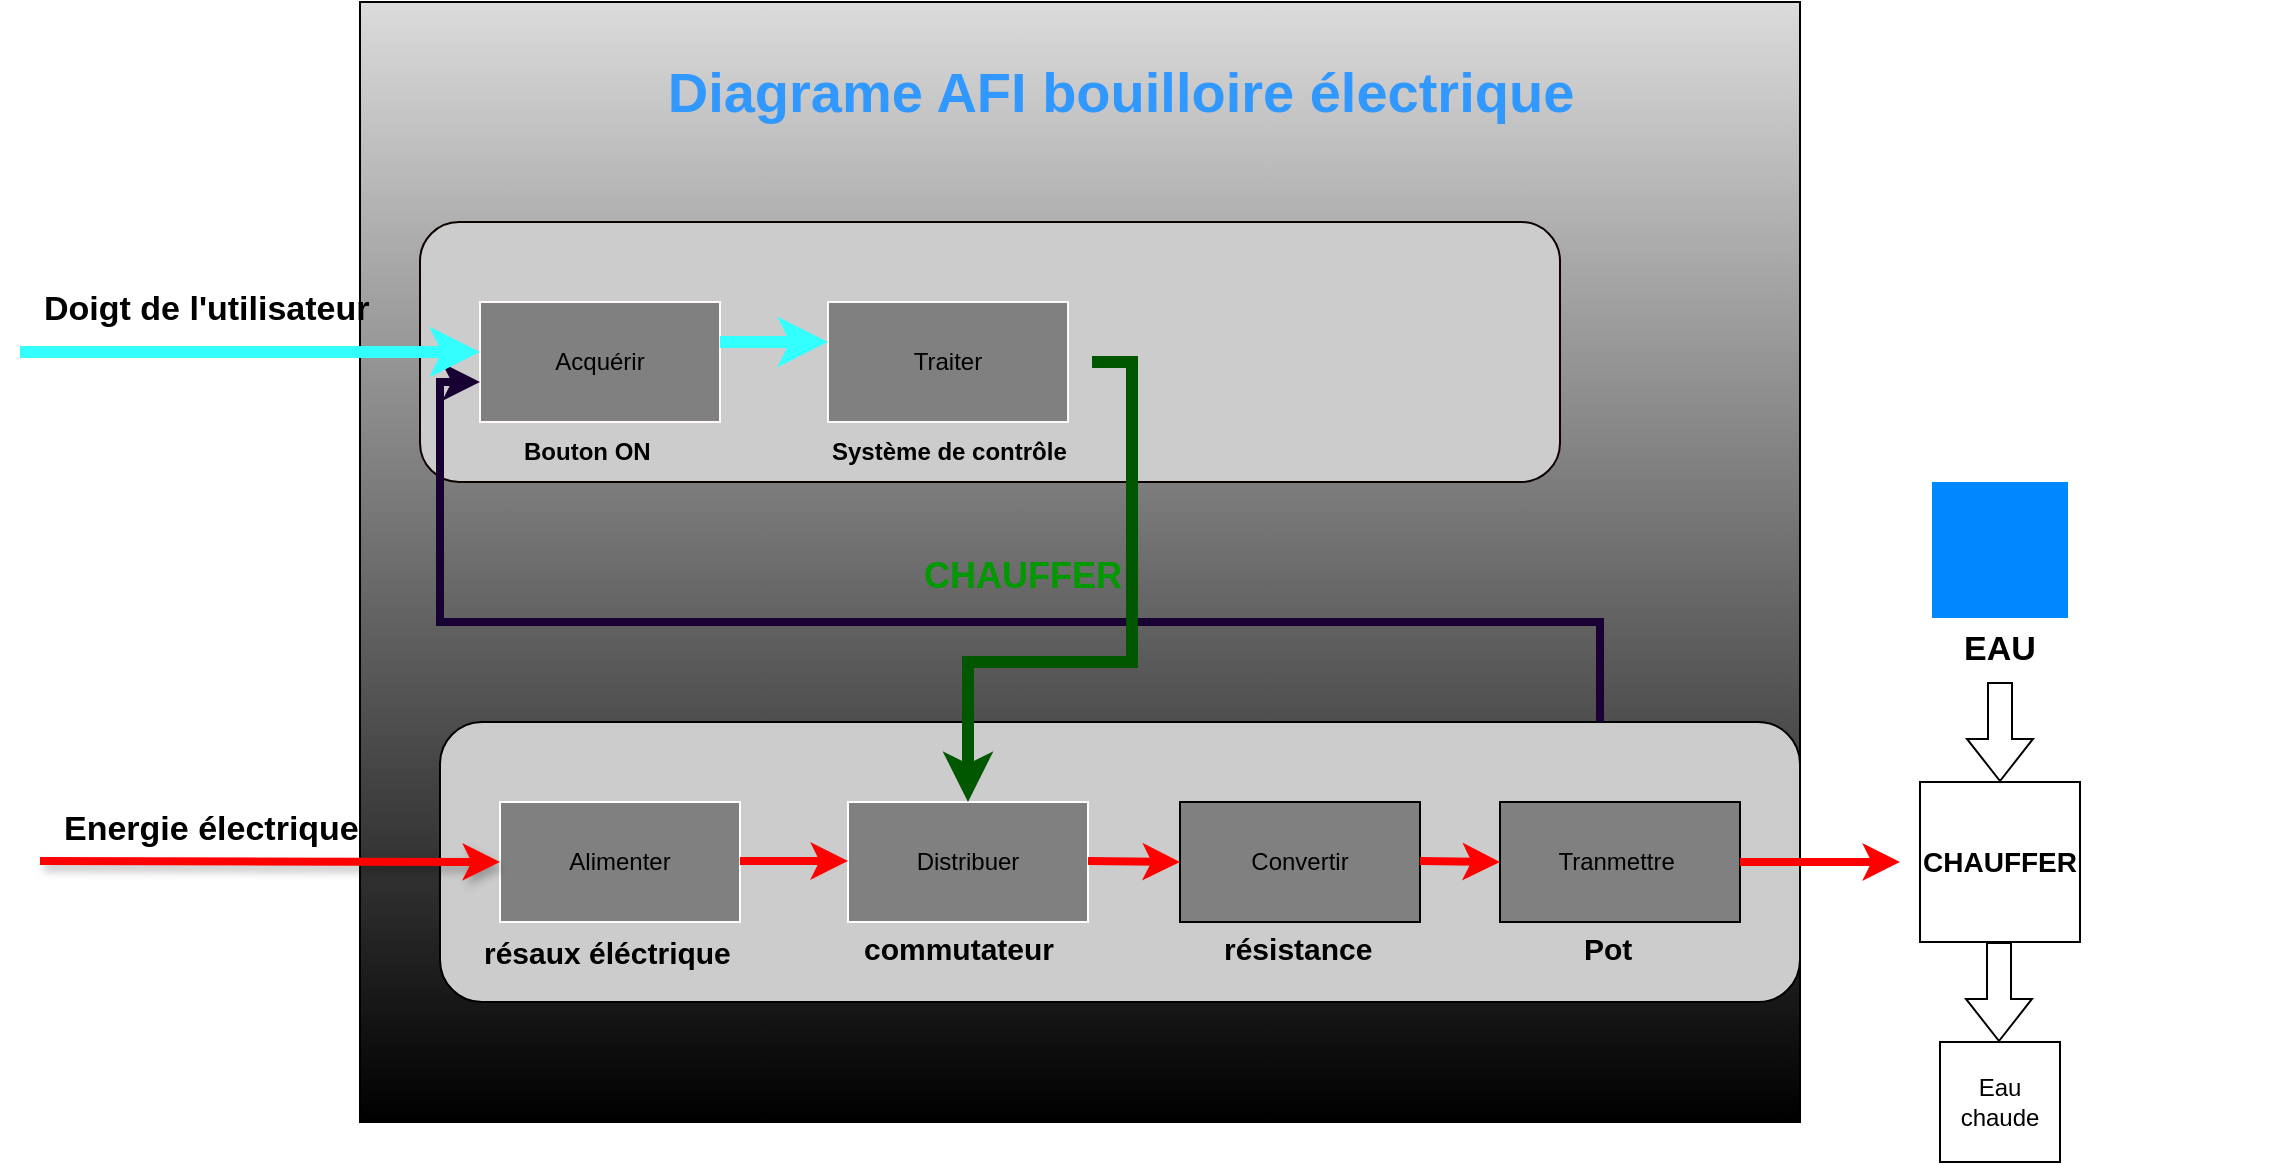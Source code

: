 <mxfile version="24.7.14">
  <diagram name="Page-1" id="cbpRBv9PyssolRI8pU4I">
    <mxGraphModel dx="2261" dy="792" grid="1" gridSize="10" guides="1" tooltips="1" connect="1" arrows="1" fold="1" page="1" pageScale="1" pageWidth="827" pageHeight="1169" math="0" shadow="0">
      <root>
        <mxCell id="0" />
        <mxCell id="1" parent="0" />
        <mxCell id="jnoNMknKNx9kA8rkDssw-40" value="" style="rounded=0;whiteSpace=wrap;html=1;fillColor=#DBDBDB;gradientColor=default;" parent="1" vertex="1">
          <mxGeometry x="60" y="360" width="720" height="560" as="geometry" />
        </mxCell>
        <mxCell id="jnoNMknKNx9kA8rkDssw-9" value="" style="rounded=1;whiteSpace=wrap;html=1;strokeColor=#0D0200;fillColor=#CCCCCC;" parent="1" vertex="1">
          <mxGeometry x="90" y="470" width="570" height="130" as="geometry" />
        </mxCell>
        <mxCell id="jnoNMknKNx9kA8rkDssw-10" value="" style="rounded=1;whiteSpace=wrap;html=1;fillColor=#CCCCCC;" parent="1" vertex="1">
          <mxGeometry x="100" y="720" width="680" height="140" as="geometry" />
        </mxCell>
        <mxCell id="jnoNMknKNx9kA8rkDssw-11" value="Acquérir" style="rounded=0;whiteSpace=wrap;html=1;strokeColor=#FFFAF7;fillColor=#808080;" parent="1" vertex="1">
          <mxGeometry x="120" y="510" width="120" height="60" as="geometry" />
        </mxCell>
        <mxCell id="jnoNMknKNx9kA8rkDssw-12" value="Traiter" style="rounded=0;whiteSpace=wrap;html=1;strokeColor=#FAFAFA;fillColor=#808080;" parent="1" vertex="1">
          <mxGeometry x="294" y="510" width="120" height="60" as="geometry" />
        </mxCell>
        <mxCell id="jnoNMknKNx9kA8rkDssw-14" value="" style="endArrow=classic;html=1;rounded=0;entryX=0;entryY=0.5;entryDx=0;entryDy=0;strokeColor=#33FFFF;strokeWidth=6;" parent="1" edge="1">
          <mxGeometry width="50" height="50" relative="1" as="geometry">
            <mxPoint x="240" y="530" as="sourcePoint" />
            <mxPoint x="294" y="530" as="targetPoint" />
          </mxGeometry>
        </mxCell>
        <mxCell id="jnoNMknKNx9kA8rkDssw-17" value="Alimenter" style="rounded=0;whiteSpace=wrap;html=1;fillColor=#808080;strokeColor=#FFFFFF;" parent="1" vertex="1">
          <mxGeometry x="130" y="760" width="120" height="60" as="geometry" />
        </mxCell>
        <mxCell id="jnoNMknKNx9kA8rkDssw-18" value="Distribuer" style="rounded=0;whiteSpace=wrap;html=1;fillColor=#808080;strokeColor=#FFFFFF;" parent="1" vertex="1">
          <mxGeometry x="304" y="760" width="120" height="60" as="geometry" />
        </mxCell>
        <mxCell id="jnoNMknKNx9kA8rkDssw-19" value="Convertir" style="rounded=0;whiteSpace=wrap;html=1;fillColor=#808080;" parent="1" vertex="1">
          <mxGeometry x="470" y="760" width="120" height="60" as="geometry" />
        </mxCell>
        <mxCell id="jnoNMknKNx9kA8rkDssw-20" value="Tranmettre&amp;nbsp;" style="rounded=0;whiteSpace=wrap;html=1;fillColor=#808080;" parent="1" vertex="1">
          <mxGeometry x="630" y="760" width="120" height="60" as="geometry" />
        </mxCell>
        <mxCell id="jnoNMknKNx9kA8rkDssw-21" value="" style="endArrow=classic;html=1;rounded=0;fillColor=#FF0000;strokeColor=#FF0000;shadow=1;entryX=0;entryY=0.5;entryDx=0;entryDy=0;strokeWidth=4;" parent="1" target="jnoNMknKNx9kA8rkDssw-17" edge="1">
          <mxGeometry width="50" height="50" relative="1" as="geometry">
            <mxPoint x="-100" y="789.5" as="sourcePoint" />
            <mxPoint x="110" y="789.5" as="targetPoint" />
          </mxGeometry>
        </mxCell>
        <mxCell id="jnoNMknKNx9kA8rkDssw-22" value="" style="endArrow=classic;html=1;rounded=0;entryX=0;entryY=0.5;entryDx=0;entryDy=0;strokeColor=#FF0000;strokeWidth=4;" parent="1" edge="1">
          <mxGeometry width="50" height="50" relative="1" as="geometry">
            <mxPoint x="250" y="789.5" as="sourcePoint" />
            <mxPoint x="304" y="789.5" as="targetPoint" />
          </mxGeometry>
        </mxCell>
        <mxCell id="jnoNMknKNx9kA8rkDssw-23" value="" style="endArrow=classic;html=1;rounded=0;strokeColor=#FF0000;strokeWidth=4;" parent="1" edge="1">
          <mxGeometry width="50" height="50" relative="1" as="geometry">
            <mxPoint x="424" y="789.5" as="sourcePoint" />
            <mxPoint x="470" y="790" as="targetPoint" />
          </mxGeometry>
        </mxCell>
        <mxCell id="jnoNMknKNx9kA8rkDssw-24" value="" style="endArrow=classic;html=1;rounded=0;entryX=0;entryY=0.5;entryDx=0;entryDy=0;strokeColor=#FF0000;strokeWidth=4;" parent="1" target="jnoNMknKNx9kA8rkDssw-20" edge="1">
          <mxGeometry width="50" height="50" relative="1" as="geometry">
            <mxPoint x="590" y="789.5" as="sourcePoint" />
            <mxPoint x="636" y="790" as="targetPoint" />
          </mxGeometry>
        </mxCell>
        <mxCell id="jnoNMknKNx9kA8rkDssw-25" value="" style="endArrow=classic;html=1;rounded=0;strokeColor=#FF0000;exitX=1;exitY=0.5;exitDx=0;exitDy=0;strokeWidth=4;" parent="1" source="jnoNMknKNx9kA8rkDssw-20" edge="1">
          <mxGeometry width="50" height="50" relative="1" as="geometry">
            <mxPoint x="600" y="799.5" as="sourcePoint" />
            <mxPoint x="830" y="790" as="targetPoint" />
          </mxGeometry>
        </mxCell>
        <mxCell id="jnoNMknKNx9kA8rkDssw-27" value="&lt;b&gt;&lt;font style=&quot;font-size: 14px;&quot;&gt;CHAUFFER&lt;/font&gt;&lt;/b&gt;" style="whiteSpace=wrap;html=1;aspect=fixed;" parent="1" vertex="1">
          <mxGeometry x="840" y="750" width="80" height="80" as="geometry" />
        </mxCell>
        <mxCell id="jnoNMknKNx9kA8rkDssw-28" value="" style="shape=flexArrow;endArrow=classic;html=1;rounded=0;width=12;endSize=6.67;entryX=0.5;entryY=0;entryDx=0;entryDy=0;" parent="1" target="jnoNMknKNx9kA8rkDssw-27" edge="1">
          <mxGeometry width="50" height="50" relative="1" as="geometry">
            <mxPoint x="880" y="700" as="sourcePoint" />
            <mxPoint x="880" y="740" as="targetPoint" />
          </mxGeometry>
        </mxCell>
        <mxCell id="jnoNMknKNx9kA8rkDssw-31" value="Eau chaude" style="whiteSpace=wrap;html=1;aspect=fixed;strokeColor=default;" parent="1" vertex="1">
          <mxGeometry x="850" y="880" width="60" height="60" as="geometry" />
        </mxCell>
        <mxCell id="jnoNMknKNx9kA8rkDssw-32" value="" style="shape=flexArrow;endArrow=classic;html=1;rounded=0;width=12;endSize=6.67;entryX=0.5;entryY=0;entryDx=0;entryDy=0;" parent="1" edge="1">
          <mxGeometry width="50" height="50" relative="1" as="geometry">
            <mxPoint x="879.5" y="830" as="sourcePoint" />
            <mxPoint x="879.5" y="880" as="targetPoint" />
          </mxGeometry>
        </mxCell>
        <mxCell id="jnoNMknKNx9kA8rkDssw-33" style="edgeStyle=orthogonalEdgeStyle;rounded=0;orthogonalLoop=1;jettySize=auto;html=1;exitX=0.5;exitY=1;exitDx=0;exitDy=0;" parent="1" edge="1">
          <mxGeometry relative="1" as="geometry">
            <mxPoint x="880" y="700" as="sourcePoint" />
            <mxPoint x="880" y="700" as="targetPoint" />
          </mxGeometry>
        </mxCell>
        <mxCell id="jnoNMknKNx9kA8rkDssw-34" value="" style="endArrow=classic;html=1;rounded=0;strokeColor=#190033;strokeWidth=4;" parent="1" edge="1">
          <mxGeometry width="50" height="50" relative="1" as="geometry">
            <mxPoint x="680" y="720" as="sourcePoint" />
            <mxPoint x="120" y="550" as="targetPoint" />
            <Array as="points">
              <mxPoint x="680" y="670" />
              <mxPoint x="170" y="670" />
              <mxPoint x="100" y="670" />
              <mxPoint x="100" y="550" />
            </Array>
          </mxGeometry>
        </mxCell>
        <mxCell id="jnoNMknKNx9kA8rkDssw-37" value="" style="endArrow=classic;html=1;rounded=0;strokeColor=#005700;fillColor=#008a00;strokeWidth=6;" parent="1" target="jnoNMknKNx9kA8rkDssw-18" edge="1">
          <mxGeometry width="50" height="50" relative="1" as="geometry">
            <mxPoint x="426" y="540" as="sourcePoint" />
            <mxPoint x="210" y="760" as="targetPoint" />
            <Array as="points">
              <mxPoint x="446" y="540" />
              <mxPoint x="446" y="690" />
              <mxPoint x="364" y="690" />
            </Array>
          </mxGeometry>
        </mxCell>
        <mxCell id="jnoNMknKNx9kA8rkDssw-44" value="" style="whiteSpace=wrap;html=1;aspect=fixed;strokeColor=none;" parent="1" vertex="1">
          <mxGeometry x="-60" y="760" width="10" height="10" as="geometry" />
        </mxCell>
        <mxCell id="jnoNMknKNx9kA8rkDssw-46" value="" style="endArrow=classic;html=1;rounded=0;strokeColor=#33FFFF;strokeWidth=6;" parent="1" edge="1">
          <mxGeometry width="50" height="50" relative="1" as="geometry">
            <mxPoint x="-110" y="535" as="sourcePoint" />
            <mxPoint x="120" y="535" as="targetPoint" />
          </mxGeometry>
        </mxCell>
        <mxCell id="jnoNMknKNx9kA8rkDssw-49" value="&lt;h1 style=&quot;margin-top: 0px; font-size: 15px;&quot;&gt;&lt;font style=&quot;font-size: 15px;&quot;&gt;résaux éléctrique&lt;/font&gt;&lt;/h1&gt;" style="text;html=1;whiteSpace=wrap;overflow=hidden;rounded=0;fontSize=15;fontStyle=1" parent="1" vertex="1">
          <mxGeometry x="120" y="820" width="160" height="70" as="geometry" />
        </mxCell>
        <mxCell id="jnoNMknKNx9kA8rkDssw-50" value="&lt;h1 style=&quot;margin-top: 0px;&quot;&gt;&lt;font style=&quot;font-size: 15px;&quot;&gt;résistance&lt;/font&gt;&lt;/h1&gt;" style="text;html=1;whiteSpace=wrap;overflow=hidden;rounded=0;" parent="1" vertex="1">
          <mxGeometry x="490" y="810" width="120" height="70" as="geometry" />
        </mxCell>
        <mxCell id="JupGLcs_1jnKuInsy8OS-1" value="&lt;h1 style=&quot;margin-top: 0px;&quot;&gt;&lt;font style=&quot;font-size: 15px;&quot;&gt;commutateur&lt;/font&gt;&lt;/h1&gt;" style="text;html=1;whiteSpace=wrap;overflow=hidden;rounded=0;fontStyle=1" vertex="1" parent="1">
          <mxGeometry x="310" y="810" width="120" height="70" as="geometry" />
        </mxCell>
        <mxCell id="JupGLcs_1jnKuInsy8OS-3" value="&lt;h1 style=&quot;margin-top: 0px;&quot;&gt;&lt;span style=&quot;font-size: 12px;&quot;&gt;Bouton ON&lt;/span&gt;&lt;/h1&gt;" style="text;html=1;whiteSpace=wrap;overflow=hidden;rounded=0;" vertex="1" parent="1">
          <mxGeometry x="140" y="560" width="120" height="70" as="geometry" />
        </mxCell>
        <mxCell id="JupGLcs_1jnKuInsy8OS-4" value="&lt;h1 style=&quot;margin-top: 0px; font-size: 18px;&quot;&gt;&lt;font style=&quot;font-size: 18px;&quot; color=&quot;#009900&quot;&gt;&lt;span style=&quot;font-size: 18px;&quot;&gt;CHAUFFER&lt;/span&gt;&lt;/font&gt;&lt;/h1&gt;" style="text;html=1;whiteSpace=wrap;overflow=hidden;rounded=0;fontSize=18;" vertex="1" parent="1">
          <mxGeometry x="340" y="630" width="120" height="70" as="geometry" />
        </mxCell>
        <mxCell id="JupGLcs_1jnKuInsy8OS-5" value="&lt;h1 style=&quot;margin-top: 0px;&quot;&gt;&lt;span style=&quot;font-size: 12px;&quot;&gt;Système de contrôle&lt;/span&gt;&lt;/h1&gt;" style="text;html=1;whiteSpace=wrap;overflow=hidden;rounded=0;" vertex="1" parent="1">
          <mxGeometry x="294" y="560" width="120" height="70" as="geometry" />
        </mxCell>
        <mxCell id="JupGLcs_1jnKuInsy8OS-7" value="&lt;h1 style=&quot;margin-top: 0px;&quot;&gt;&lt;span style=&quot;font-size: 17px;&quot;&gt;Energie électrique&lt;/span&gt;&lt;/h1&gt;" style="text;html=1;whiteSpace=wrap;overflow=hidden;rounded=0;" vertex="1" parent="1">
          <mxGeometry x="-90" y="750" width="160" height="70" as="geometry" />
        </mxCell>
        <mxCell id="JupGLcs_1jnKuInsy8OS-8" value="&lt;h1 style=&quot;margin-top: 0px;&quot;&gt;&lt;span style=&quot;font-size: 17px;&quot;&gt;Doigt de l&#39;utilisateur&lt;/span&gt;&lt;/h1&gt;" style="text;html=1;whiteSpace=wrap;overflow=hidden;rounded=0;" vertex="1" parent="1">
          <mxGeometry x="-100" y="490" width="220" height="70" as="geometry" />
        </mxCell>
        <mxCell id="JupGLcs_1jnKuInsy8OS-9" value="" style="shape=image;html=1;verticalAlign=top;verticalLabelPosition=bottom;labelBackgroundColor=#ffffff;imageAspect=0;aspect=fixed;image=https://cdn3.iconfinder.com/data/icons/energy-and-power-glyph-24-px/24/Blood_drop_drop_droplet_oil_drop_water_drop_-128.png;fillColor=#4E62E6;strokeColor=#3399FF;imageBackground=#0088FF;" vertex="1" parent="1">
          <mxGeometry x="846" y="600" width="68" height="68" as="geometry" />
        </mxCell>
        <mxCell id="JupGLcs_1jnKuInsy8OS-10" value="&lt;h1 style=&quot;margin-top: 0px;&quot;&gt;&lt;span style=&quot;font-size: 17px;&quot;&gt;EAU&lt;/span&gt;&lt;/h1&gt;" style="text;html=1;whiteSpace=wrap;overflow=hidden;rounded=0;" vertex="1" parent="1">
          <mxGeometry x="860" y="660" width="160" height="70" as="geometry" />
        </mxCell>
        <mxCell id="JupGLcs_1jnKuInsy8OS-11" value="&lt;h1 style=&quot;margin-top: 0px;&quot;&gt;&lt;font style=&quot;font-size: 15px;&quot;&gt;Pot&lt;/font&gt;&lt;/h1&gt;" style="text;html=1;whiteSpace=wrap;overflow=hidden;rounded=0;" vertex="1" parent="1">
          <mxGeometry x="670" y="810" width="120" height="70" as="geometry" />
        </mxCell>
        <mxCell id="JupGLcs_1jnKuInsy8OS-13" value="&lt;font size=&quot;1&quot; color=&quot;#3098ff&quot;&gt;&lt;b style=&quot;font-size: 28px;&quot;&gt;Diagrame AFI bouilloire électrique&lt;/b&gt;&lt;/font&gt;" style="text;html=1;align=center;verticalAlign=middle;whiteSpace=wrap;rounded=0;" vertex="1" parent="1">
          <mxGeometry x="174.5" y="390" width="531" height="30" as="geometry" />
        </mxCell>
        <mxCell id="JupGLcs_1jnKuInsy8OS-15" value="" style="shape=image;html=1;verticalAlign=top;verticalLabelPosition=bottom;labelBackgroundColor=#ffffff;imageAspect=0;aspect=fixed;image=https://cdn3.iconfinder.com/data/icons/winter-flat-8/32/winter_season_cold_snow_Kettle_kitchen_teapot-128.png" vertex="1" parent="1">
          <mxGeometry x="690" y="400" width="48" height="48" as="geometry" />
        </mxCell>
      </root>
    </mxGraphModel>
  </diagram>
</mxfile>
